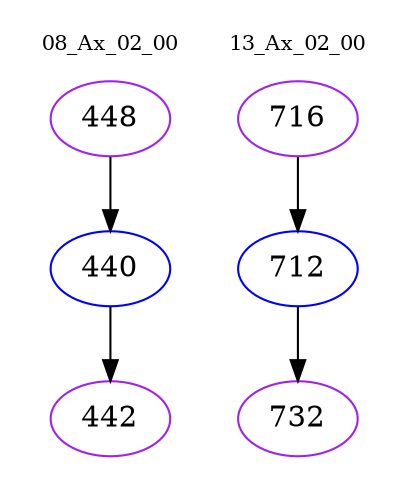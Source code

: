digraph{
subgraph cluster_0 {
color = white
label = "08_Ax_02_00";
fontsize=10;
T0_448 [label="448", color="purple"]
T0_448 -> T0_440 [color="black"]
T0_440 [label="440", color="blue"]
T0_440 -> T0_442 [color="black"]
T0_442 [label="442", color="purple"]
}
subgraph cluster_1 {
color = white
label = "13_Ax_02_00";
fontsize=10;
T1_716 [label="716", color="purple"]
T1_716 -> T1_712 [color="black"]
T1_712 [label="712", color="blue"]
T1_712 -> T1_732 [color="black"]
T1_732 [label="732", color="purple"]
}
}

